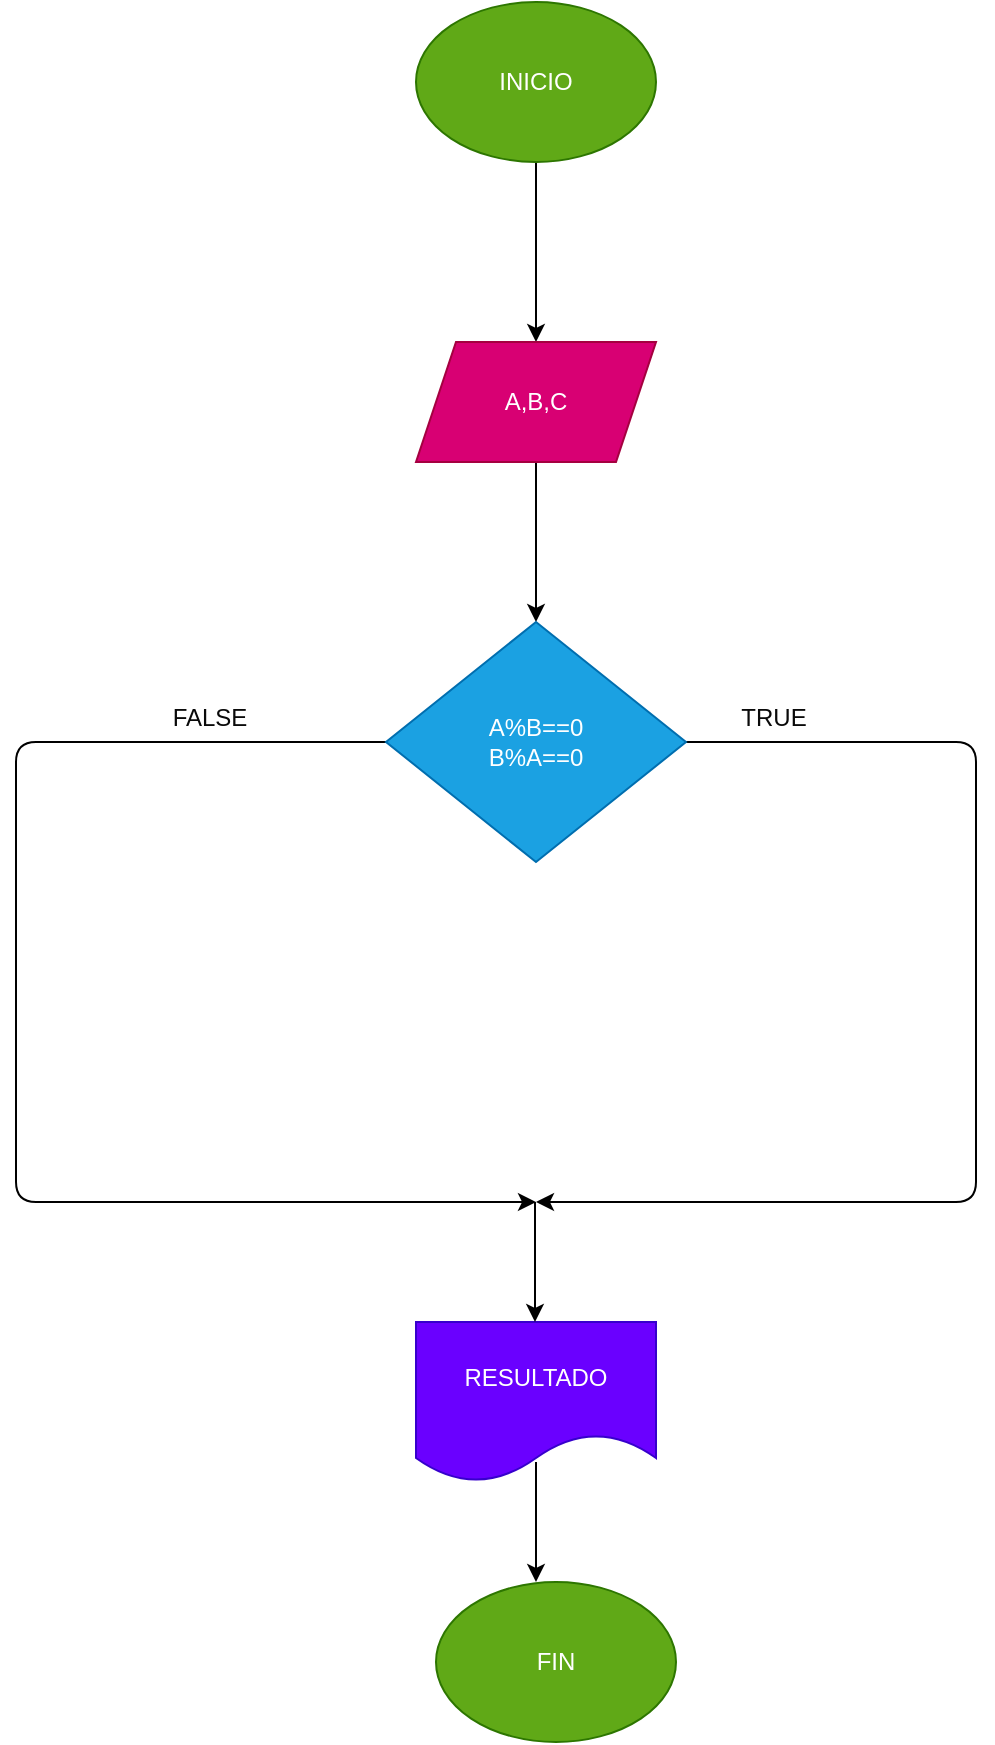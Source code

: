 <mxfile>
    <diagram id="b9nkMQVTiRZBePSiokBf" name="Page-1">
        <mxGraphModel dx="662" dy="409" grid="1" gridSize="10" guides="1" tooltips="1" connect="1" arrows="1" fold="1" page="1" pageScale="1" pageWidth="3300" pageHeight="4681" math="0" shadow="0">
            <root>
                <mxCell id="0"/>
                <mxCell id="1" parent="0"/>
                <mxCell id="2" value="" style="edgeStyle=none;html=1;fontColor=#0a0a0a;" edge="1" parent="1" source="3" target="5">
                    <mxGeometry relative="1" as="geometry"/>
                </mxCell>
                <mxCell id="3" value="INICIO" style="ellipse;whiteSpace=wrap;html=1;fillColor=#60a917;strokeColor=#2D7600;fontColor=#ffffff;" vertex="1" parent="1">
                    <mxGeometry x="240" y="130" width="120" height="80" as="geometry"/>
                </mxCell>
                <mxCell id="4" value="" style="edgeStyle=none;html=1;fontColor=#0a0a0a;" edge="1" parent="1" source="5" target="8">
                    <mxGeometry relative="1" as="geometry"/>
                </mxCell>
                <mxCell id="5" value="A,B,C" style="shape=parallelogram;perimeter=parallelogramPerimeter;whiteSpace=wrap;html=1;fixedSize=1;fillColor=#d80073;strokeColor=#A50040;fontColor=#ffffff;" vertex="1" parent="1">
                    <mxGeometry x="240" y="300" width="120" height="60" as="geometry"/>
                </mxCell>
                <mxCell id="6" value="" style="edgeStyle=none;html=1;fontColor=#0a0a0a;" edge="1" parent="1" source="8">
                    <mxGeometry relative="1" as="geometry">
                        <mxPoint x="300" y="730" as="targetPoint"/>
                        <Array as="points">
                            <mxPoint x="520" y="500"/>
                            <mxPoint x="520" y="730"/>
                        </Array>
                    </mxGeometry>
                </mxCell>
                <mxCell id="7" value="" style="edgeStyle=none;html=1;fontColor=#0a0a0a;" edge="1" parent="1" source="8">
                    <mxGeometry relative="1" as="geometry">
                        <mxPoint x="300" y="730" as="targetPoint"/>
                        <Array as="points">
                            <mxPoint x="40" y="500"/>
                            <mxPoint x="40" y="730"/>
                        </Array>
                    </mxGeometry>
                </mxCell>
                <mxCell id="8" value="A%B==0&lt;br&gt;B%A==0" style="rhombus;whiteSpace=wrap;html=1;fillColor=#1ba1e2;strokeColor=#006EAF;fontColor=#ffffff;" vertex="1" parent="1">
                    <mxGeometry x="225" y="440" width="150" height="120" as="geometry"/>
                </mxCell>
                <mxCell id="9" value="RESULTADO" style="shape=document;whiteSpace=wrap;html=1;boundedLbl=1;fillColor=#6a00ff;strokeColor=#3700CC;fontColor=#ffffff;" vertex="1" parent="1">
                    <mxGeometry x="240" y="790" width="120" height="80" as="geometry"/>
                </mxCell>
                <mxCell id="10" value="" style="endArrow=classic;html=1;fontColor=#0a0a0a;" edge="1" parent="1">
                    <mxGeometry width="50" height="50" relative="1" as="geometry">
                        <mxPoint x="299.5" y="730" as="sourcePoint"/>
                        <mxPoint x="299.5" y="790" as="targetPoint"/>
                    </mxGeometry>
                </mxCell>
                <mxCell id="11" value="" style="endArrow=classic;html=1;fontColor=#0a0a0a;" edge="1" parent="1">
                    <mxGeometry width="50" height="50" relative="1" as="geometry">
                        <mxPoint x="300" y="860" as="sourcePoint"/>
                        <mxPoint x="300" y="920" as="targetPoint"/>
                    </mxGeometry>
                </mxCell>
                <mxCell id="12" value="FIN" style="ellipse;whiteSpace=wrap;html=1;fillColor=#60a917;strokeColor=#2D7600;fontColor=#ffffff;" vertex="1" parent="1">
                    <mxGeometry x="250" y="920" width="120" height="80" as="geometry"/>
                </mxCell>
                <mxCell id="13" value="TRUE" style="text;html=1;strokeColor=none;fillColor=none;align=center;verticalAlign=middle;whiteSpace=wrap;rounded=0;fontColor=#0a0a0a;" vertex="1" parent="1">
                    <mxGeometry x="389" y="473" width="60" height="30" as="geometry"/>
                </mxCell>
                <mxCell id="14" value="FALSE" style="text;html=1;strokeColor=none;fillColor=none;align=center;verticalAlign=middle;whiteSpace=wrap;rounded=0;fontColor=#0a0a0a;" vertex="1" parent="1">
                    <mxGeometry x="107" y="473" width="60" height="30" as="geometry"/>
                </mxCell>
            </root>
        </mxGraphModel>
    </diagram>
</mxfile>
